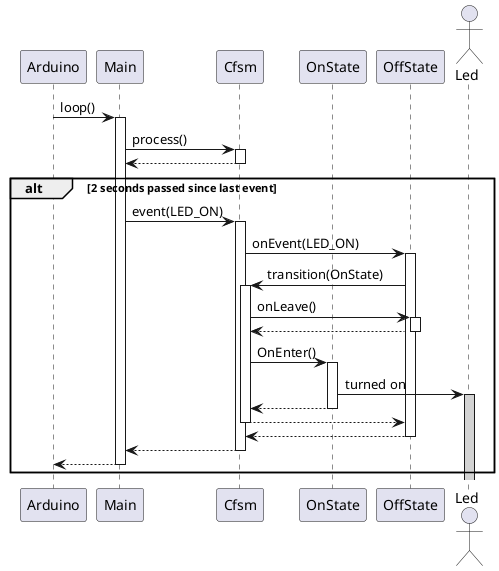 @startuml CFSM stateAlias1 --> stateAlias2 : messageOrCond2 <<stereotype1>>
autoactivate on

participant Arduino
participant Main
participant Cfsm
participant OnState
participant OffState
Actor Led

participant Arduino
participant Main
participant Cfsm
participant OnState
participant OffState
Actor Led

Arduino -> Main : loop()
Main -> Cfsm : process()
Main <-- Cfsm
alt 2 seconds passed since last event
Main -> Cfsm : event(LED_ON)
Cfsm -> OffState : onEvent(LED_ON)
Cfsm <- OffState : transition(OnState)
Cfsm -> OffState : onLeave()
Cfsm <-- OffState
Cfsm -> OnState: OnEnter()
OnState -> Led #LightGray: turned on
Cfsm <-- OnState
Cfsm --> OffState
Cfsm <-- OffState
Main <-- Cfsm
Arduino <-- Main
end
@enduml